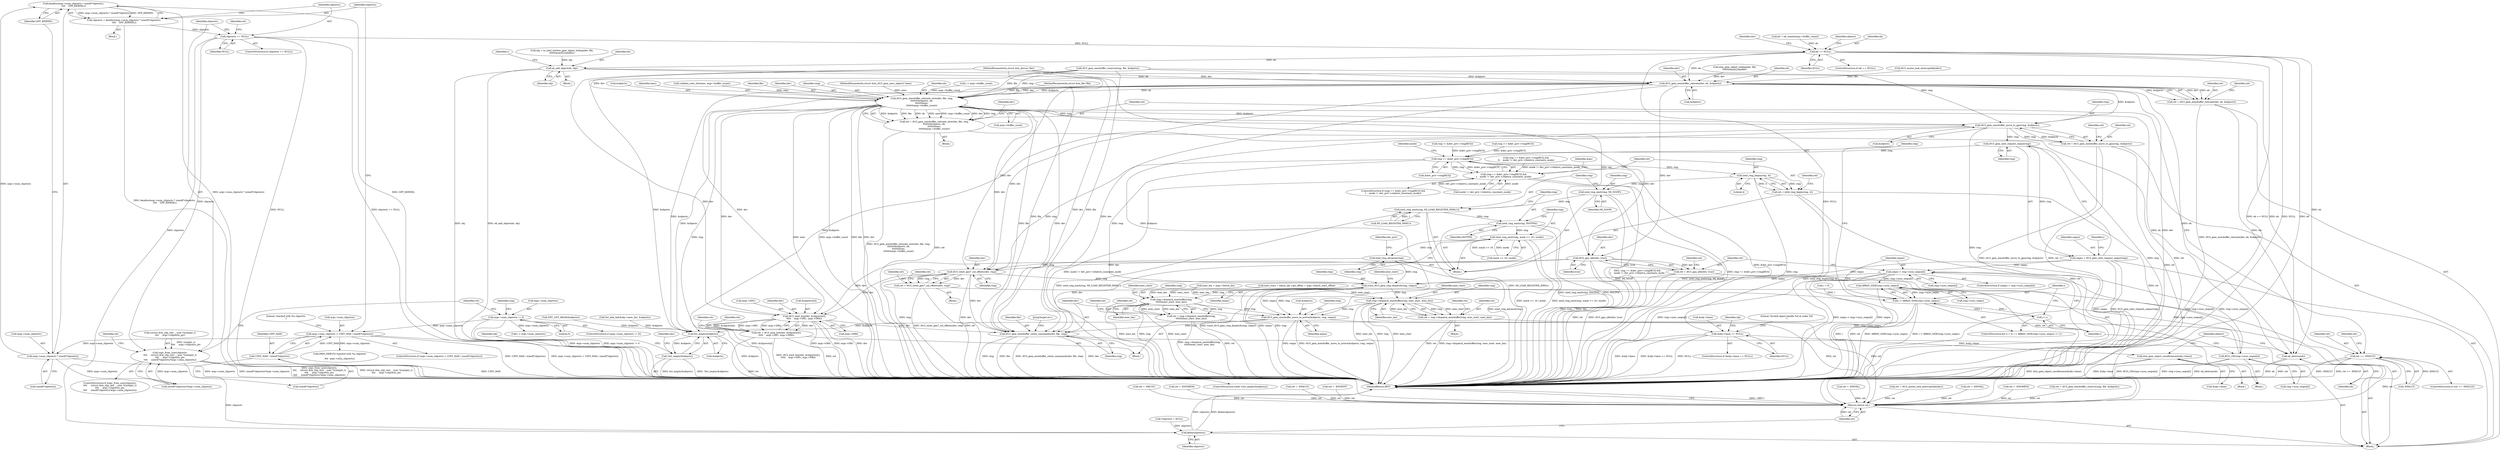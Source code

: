 digraph "0_linux_44afb3a04391a74309d16180d1e4f8386fdfa745@API" {
"1000360" [label="(Call,kmalloc(args->num_cliprects * sizeof(*cliprects),\n \t\t\t\t    GFP_KERNEL))"];
"1000361" [label="(Call,args->num_cliprects * sizeof(*cliprects))"];
"1000340" [label="(Call,args->num_cliprects > UINT_MAX / sizeof(*cliprects))"];
"1000318" [label="(Call,args->num_cliprects != 0)"];
"1000344" [label="(Call,UINT_MAX / sizeof(*cliprects))"];
"1000358" [label="(Call,cliprects = kmalloc(args->num_cliprects * sizeof(*cliprects),\n \t\t\t\t    GFP_KERNEL))"];
"1000370" [label="(Call,cliprects == NULL)"];
"1000380" [label="(Call,copy_from_user(cliprects,\n\t\t\t\t     (struct drm_clip_rect __user *)(uintptr_t)\n\t\t\t\t     args->cliprects_ptr,\n\t\t\t\t     sizeof(*cliprects)*args->num_cliprects))"];
"1000830" [label="(Call,kfree(cliprects))"];
"1000433" [label="(Call,eb == NULL)"];
"1000475" [label="(Call,&obj->base == NULL)"];
"1000819" [label="(Call,drm_gem_object_unreference(&obj->base))"];
"1000541" [label="(Call,eb_add_object(eb, obj))"];
"1000556" [label="(Call,i915_gem_execbuffer_relocate(dev, eb, &objects))"];
"1000554" [label="(Call,ret = i915_gem_execbuffer_relocate(dev, eb, &objects))"];
"1000565" [label="(Call,ret == -EFAULT)"];
"1000832" [label="(Return,return ret;)"];
"1000572" [label="(Call,i915_gem_execbuffer_relocate_slow(dev, file, ring,\n\t\t\t\t\t\t\t\t&objects, eb,\n\t\t\t\t\t\t\t\texec,\n\t\t\t\t\t\t\t\targs->buffer_count))"];
"1000570" [label="(Call,ret = i915_gem_execbuffer_relocate_slow(dev, file, ring,\n\t\t\t\t\t\t\t\t&objects, eb,\n\t\t\t\t\t\t\t\texec,\n\t\t\t\t\t\t\t\targs->buffer_count))"];
"1000616" [label="(Call,i915_gem_execbuffer_move_to_gpu(ring, &objects))"];
"1000614" [label="(Call,ret = i915_gem_execbuffer_move_to_gpu(ring, &objects))"];
"1000625" [label="(Call,i915_gem_next_request_seqno(ring))"];
"1000623" [label="(Call,seqno = i915_gem_next_request_seqno(ring))"];
"1000641" [label="(Call,seqno < ring->sync_seqno[i])"];
"1000633" [label="(Call,ARRAY_SIZE(ring->sync_seqno))"];
"1000631" [label="(Call,i < ARRAY_SIZE(ring->sync_seqno))"];
"1000637" [label="(Call,i++)"];
"1000657" [label="(Call,BUG_ON(ring->sync_seqno[i]))"];
"1000726" [label="(Call,trace_i915_gem_ring_dispatch(ring, seqno))"];
"1000777" [label="(Call,ring->dispatch_execbuffer(ring,\n\t\t\t\t\t\t\texec_start, exec_len))"];
"1000775" [label="(Call,ret = ring->dispatch_execbuffer(ring,\n\t\t\t\t\t\t\texec_start, exec_len))"];
"1000795" [label="(Call,i915_gem_execbuffer_move_to_active(&objects, ring, seqno))"];
"1000800" [label="(Call,i915_gem_execbuffer_retire_commands(dev, file, ring))"];
"1000809" [label="(Call,list_empty(&objects))"];
"1000808" [label="(Call,!list_empty(&objects))"];
"1000788" [label="(Call,ring->dispatch_execbuffer(ring, exec_start, exec_len))"];
"1000786" [label="(Call,ret = ring->dispatch_execbuffer(ring, exec_start, exec_len))"];
"1000665" [label="(Call,ring == &dev_priv->ring[RCS])"];
"1000664" [label="(Call,ring == &dev_priv->ring[RCS] &&\n\t    mode != dev_priv->relative_constants_mode)"];
"1000681" [label="(Call,intel_ring_begin(ring, 4))"];
"1000679" [label="(Call,ret = intel_ring_begin(ring, 4))"];
"1000687" [label="(Call,intel_ring_emit(ring, MI_NOOP))"];
"1000690" [label="(Call,intel_ring_emit(ring, MI_LOAD_REGISTER_IMM(1)))"];
"1000694" [label="(Call,intel_ring_emit(ring, INSTPM))"];
"1000697" [label="(Call,intel_ring_emit(ring, mask << 16 | mode))"];
"1000704" [label="(Call,intel_ring_advance(ring))"];
"1000720" [label="(Call,i915_reset_gen7_sol_offsets(dev, ring))"];
"1000718" [label="(Call,ret = i915_reset_gen7_sol_offsets(dev, ring))"];
"1000760" [label="(Call,i915_emit_box(dev, &cliprects[i],\n\t\t\t\t\t    args->DR1, args->DR4))"];
"1000758" [label="(Call,ret = i915_emit_box(dev, &cliprects[i],\n\t\t\t\t\t    args->DR1, args->DR4))"];
"1000651" [label="(Call,i915_gpu_idle(dev, true))"];
"1000649" [label="(Call,ret = i915_gpu_idle(dev, true))"];
"1000805" [label="(Call,eb_destroy(eb))"];
"1000440" [label="(Identifier,dev)"];
"1000680" [label="(Identifier,ret)"];
"1000573" [label="(Identifier,dev)"];
"1000776" [label="(Identifier,ret)"];
"1000796" [label="(Call,&objects)"];
"1000708" [label="(Identifier,dev_priv)"];
"1000798" [label="(Identifier,ring)"];
"1000806" [label="(Identifier,eb)"];
"1000326" [label="(Identifier,ring)"];
"1000447" [label="(Call,INIT_LIST_HEAD(&objects))"];
"1000323" [label="(Block,)"];
"1000558" [label="(Identifier,eb)"];
"1000811" [label="(Identifier,objects)"];
"1000564" [label="(ControlStructure,if (ret == -EFAULT))"];
"1000435" [label="(Identifier,NULL)"];
"1000602" [label="(Call,ret = -EINVAL)"];
"1000617" [label="(Identifier,ring)"];
"1000626" [label="(Identifier,ring)"];
"1000809" [label="(Call,list_empty(&objects))"];
"1000404" [label="(Call,i915_mutex_lock_interruptible(dev))"];
"1000705" [label="(Identifier,ring)"];
"1000699" [label="(Call,mask << 16 | mode)"];
"1000831" [label="(Identifier,cliprects)"];
"1000689" [label="(Identifier,MI_NOOP)"];
"1000442" [label="(Call,ret = -ENOMEM)"];
"1000634" [label="(Call,ring->sync_seqno)"];
"1000718" [label="(Call,ret = i915_reset_gen7_sol_offsets(dev, ring))"];
"1000433" [label="(Call,eb == NULL)"];
"1000780" [label="(Identifier,exec_len)"];
"1000500" [label="(Identifier,obj)"];
"1000351" [label="(Literal,\"execbuf with %u cliprects\n\")"];
"1000830" [label="(Call,kfree(cliprects))"];
"1000812" [label="(Block,)"];
"1000588" [label="(Identifier,dev)"];
"1000726" [label="(Call,trace_i915_gem_ring_dispatch(ring, seqno))"];
"1000789" [label="(Identifier,ring)"];
"1000810" [label="(Call,&objects)"];
"1000345" [label="(Identifier,UINT_MAX)"];
"1000805" [label="(Call,eb_destroy(eb))"];
"1000565" [label="(Call,ret == -EFAULT)"];
"1000690" [label="(Call,intel_ring_emit(ring, MI_LOAD_REGISTER_IMM(1)))"];
"1000681" [label="(Call,intel_ring_begin(ring, 4))"];
"1000730" [label="(Identifier,exec_start)"];
"1000574" [label="(Identifier,file)"];
"1000475" [label="(Call,&obj->base == NULL)"];
"1000339" [label="(ControlStructure,if (args->num_cliprects > UINT_MAX / sizeof(*cliprects)))"];
"1000109" [label="(MethodParameterIn,struct drm_device *dev)"];
"1000543" [label="(Identifier,obj)"];
"1000111" [label="(MethodParameterIn,struct drm_file *file)"];
"1000546" [label="(Call,i915_gem_execbuffer_reserve(ring, file, &objects))"];
"1000641" [label="(Call,seqno < ring->sync_seqno[i])"];
"1000370" [label="(Call,cliprects == NULL)"];
"1000575" [label="(Identifier,ring)"];
"1000559" [label="(Call,&objects)"];
"1000113" [label="(MethodParameterIn,struct drm_i915_gem_exec_object2 *exec)"];
"1000695" [label="(Identifier,ring)"];
"1000460" [label="(Identifier,i)"];
"1000692" [label="(Call,MI_LOAD_REGISTER_IMM(1))"];
"1000397" [label="(Call,ret = -EFAULT)"];
"1000793" [label="(Identifier,ret)"];
"1000762" [label="(Call,&cliprects[i])"];
"1000817" [label="(Identifier,obj)"];
"1000717" [label="(Block,)"];
"1000785" [label="(Block,)"];
"1000555" [label="(Identifier,ret)"];
"1000803" [label="(Identifier,ring)"];
"1000722" [label="(Identifier,ring)"];
"1000556" [label="(Call,i915_gem_execbuffer_relocate(dev, eb, &objects))"];
"1000769" [label="(Call,args->DR4)"];
"1000382" [label="(Call,(struct drm_clip_rect __user *)(uintptr_t)\n\t\t\t\t     args->cliprects_ptr)"];
"1000799" [label="(Identifier,seqno)"];
"1000766" [label="(Call,args->DR1)"];
"1000679" [label="(Call,ret = intel_ring_begin(ring, 4))"];
"1000389" [label="(Call,sizeof(*cliprects)*args->num_cliprects)"];
"1000650" [label="(Identifier,ret)"];
"1000827" [label="(Identifier,dev)"];
"1000788" [label="(Call,ring->dispatch_execbuffer(ring, exec_start, exec_len))"];
"1000643" [label="(Call,ring->sync_seqno[i])"];
"1000834" [label="(MethodReturn,RET)"];
"1000791" [label="(Identifier,exec_len)"];
"1000698" [label="(Identifier,ring)"];
"1000616" [label="(Call,i915_gem_execbuffer_move_to_gpu(ring, &objects))"];
"1000567" [label="(Call,-EFAULT)"];
"1000571" [label="(Identifier,ret)"];
"1000317" [label="(ControlStructure,if (args->num_cliprects != 0))"];
"1000490" [label="(Call,ret = -ENOENT)"];
"1000633" [label="(Call,ARRAY_SIZE(ring->sync_seqno))"];
"1000714" [label="(Identifier,args)"];
"1000628" [label="(Call,i = 0)"];
"1000557" [label="(Identifier,dev)"];
"1000779" [label="(Identifier,exec_start)"];
"1000697" [label="(Call,intel_ring_emit(ring, mask << 16 | mode))"];
"1000631" [label="(Call,i < ARRAY_SIZE(ring->sync_seqno))"];
"1000578" [label="(Identifier,eb)"];
"1000640" [label="(ControlStructure,if (seqno < ring->sync_seqno[i]))"];
"1000720" [label="(Call,i915_reset_gen7_sol_offsets(dev, ring))"];
"1000368" [label="(Identifier,GFP_KERNEL)"];
"1000360" [label="(Call,kmalloc(args->num_cliprects * sizeof(*cliprects),\n \t\t\t\t    GFP_KERNEL))"];
"1000362" [label="(Call,args->num_cliprects)"];
"1000666" [label="(Identifier,ring)"];
"1000483" [label="(Literal,\"Invalid object handle %d at index %d\n\")"];
"1000651" [label="(Call,i915_gpu_idle(dev, true))"];
"1000773" [label="(Identifier,ret)"];
"1000775" [label="(Call,ret = ring->dispatch_execbuffer(ring,\n\t\t\t\t\t\t\texec_start, exec_len))"];
"1000398" [label="(Identifier,ret)"];
"1000632" [label="(Identifier,i)"];
"1000800" [label="(Call,i915_gem_execbuffer_retire_commands(dev, file, ring))"];
"1000685" [label="(Identifier,ret)"];
"1000570" [label="(Call,ret = i915_gem_execbuffer_relocate_slow(dev, file, ring,\n\t\t\t\t\t\t\t\t&objects, eb,\n\t\t\t\t\t\t\t\texec,\n\t\t\t\t\t\t\t\targs->buffer_count))"];
"1000476" [label="(Call,&obj->base)"];
"1000512" [label="(Call,ret = -EINVAL)"];
"1000808" [label="(Call,!list_empty(&objects))"];
"1000757" [label="(Block,)"];
"1000802" [label="(Identifier,file)"];
"1000375" [label="(Identifier,ret)"];
"1000474" [label="(ControlStructure,if (&obj->base == NULL))"];
"1000629" [label="(Identifier,i)"];
"1000674" [label="(Identifier,mode)"];
"1000369" [label="(ControlStructure,if (cliprects == NULL))"];
"1000614" [label="(Call,ret = i915_gem_execbuffer_move_to_gpu(ring, &objects))"];
"1000667" [label="(Call,&dev_priv->ring[RCS])"];
"1000758" [label="(Call,ret = i915_emit_box(dev, &cliprects[i],\n\t\t\t\t\t    args->DR1, args->DR4))"];
"1000114" [label="(Block,)"];
"1000454" [label="(Call,i < args->buffer_count)"];
"1000318" [label="(Call,args->num_cliprects != 0)"];
"1000673" [label="(Call,mode != dev_priv->relative_constants_mode)"];
"1000696" [label="(Identifier,INSTPM)"];
"1000657" [label="(Call,BUG_ON(ring->sync_seqno[i]))"];
"1000461" [label="(Block,)"];
"1000787" [label="(Identifier,ret)"];
"1000648" [label="(Block,)"];
"1000761" [label="(Identifier,dev)"];
"1000804" [label="(JumpTarget,err:)"];
"1000322" [label="(Literal,0)"];
"1000786" [label="(Call,ret = ring->dispatch_execbuffer(ring, exec_start, exec_len))"];
"1000403" [label="(Identifier,ret)"];
"1000463" [label="(Call,obj = to_intel_bo(drm_gem_object_lookup(dev, file,\n\t\t\t\t\t\t\texec[i].handle)))"];
"1000148" [label="(Call,validate_exec_list(exec, args->buffer_count))"];
"1000704" [label="(Call,intel_ring_advance(ring))"];
"1000820" [label="(Call,&obj->base)"];
"1000325" [label="(Call,ring != &dev_priv->ring[RCS])"];
"1000580" [label="(Call,args->buffer_count)"];
"1000795" [label="(Call,i915_gem_execbuffer_move_to_active(&objects, ring, seqno))"];
"1000790" [label="(Identifier,exec_start)"];
"1000687" [label="(Call,intel_ring_emit(ring, MI_NOOP))"];
"1000426" [label="(Call,eb = eb_create(args->buffer_count))"];
"1000372" [label="(Identifier,NULL)"];
"1000663" [label="(ControlStructure,if (ring == &dev_priv->ring[RCS] &&\n\t    mode != dev_priv->relative_constants_mode))"];
"1000759" [label="(Identifier,ret)"];
"1000832" [label="(Return,return ret;)"];
"1000466" [label="(Call,drm_gem_object_lookup(dev, file,\n\t\t\t\t\t\t\texec[i].handle))"];
"1000380" [label="(Call,copy_from_user(cliprects,\n\t\t\t\t     (struct drm_clip_rect __user *)(uintptr_t)\n\t\t\t\t     args->cliprects_ptr,\n\t\t\t\t     sizeof(*cliprects)*args->num_cliprects))"];
"1000449" [label="(Identifier,objects)"];
"1000719" [label="(Identifier,ret)"];
"1000381" [label="(Identifier,cliprects)"];
"1000358" [label="(Call,cliprects = kmalloc(args->num_cliprects * sizeof(*cliprects),\n \t\t\t\t    GFP_KERNEL))"];
"1000738" [label="(Call,exec_len = args->batch_len)"];
"1000664" [label="(Call,ring == &dev_priv->ring[RCS] &&\n\t    mode != dev_priv->relative_constants_mode)"];
"1000245" [label="(Call,ring == &dev_priv->ring[RCS] &&\n\t\t    mode != dev_priv->relative_constants_mode)"];
"1000833" [label="(Identifier,ret)"];
"1000374" [label="(Call,ret = -ENOMEM)"];
"1000432" [label="(ControlStructure,if (eb == NULL))"];
"1000678" [label="(Block,)"];
"1000638" [label="(Identifier,i)"];
"1000655" [label="(Identifier,ret)"];
"1000625" [label="(Call,i915_gem_next_request_seqno(ring))"];
"1000554" [label="(Call,ret = i915_gem_execbuffer_relocate(dev, eb, &objects))"];
"1000642" [label="(Identifier,seqno)"];
"1000658" [label="(Call,ring->sync_seqno[i])"];
"1000517" [label="(Call,list_add_tail(&obj->exec_list, &objects))"];
"1000541" [label="(Call,eb_add_object(eb, obj))"];
"1000801" [label="(Identifier,dev)"];
"1000618" [label="(Call,&objects)"];
"1000365" [label="(Call,sizeof(*cliprects))"];
"1000627" [label="(ControlStructure,for (i = 0; i < ARRAY_SIZE(ring->sync_seqno); i++))"];
"1000572" [label="(Call,i915_gem_execbuffer_relocate_slow(dev, file, ring,\n\t\t\t\t\t\t\t\t&objects, eb,\n\t\t\t\t\t\t\t\texec,\n\t\t\t\t\t\t\t\targs->buffer_count))"];
"1000480" [label="(Identifier,NULL)"];
"1000615" [label="(Identifier,ret)"];
"1000542" [label="(Identifier,eb)"];
"1000682" [label="(Identifier,ring)"];
"1000694" [label="(Call,intel_ring_emit(ring, INSTPM))"];
"1000591" [label="(Identifier,ret)"];
"1000649" [label="(Call,ret = i915_gpu_idle(dev, true))"];
"1000652" [label="(Identifier,dev)"];
"1000125" [label="(Call,*cliprects = NULL)"];
"1000782" [label="(Identifier,ret)"];
"1000421" [label="(Call,ret = -EBUSY)"];
"1000341" [label="(Call,args->num_cliprects)"];
"1000340" [label="(Call,args->num_cliprects > UINT_MAX / sizeof(*cliprects))"];
"1000371" [label="(Identifier,cliprects)"];
"1000402" [label="(Call,ret = i915_mutex_lock_interruptible(dev))"];
"1000569" [label="(Block,)"];
"1000724" [label="(Identifier,ret)"];
"1000350" [label="(Call,DRM_DEBUG(\"execbuf with %u cliprects\n\",\n\t\t\t\t  args->num_cliprects))"];
"1000807" [label="(ControlStructure,while (!list_empty(&objects)))"];
"1000623" [label="(Call,seqno = i915_gem_next_request_seqno(ring))"];
"1000691" [label="(Identifier,ring)"];
"1000729" [label="(Call,exec_start = batch_obj->gtt_offset + args->batch_start_offset)"];
"1000665" [label="(Call,ring == &dev_priv->ring[RCS])"];
"1000777" [label="(Call,ring->dispatch_execbuffer(ring,\n\t\t\t\t\t\t\texec_start, exec_len))"];
"1000359" [label="(Identifier,cliprects)"];
"1000637" [label="(Call,i++)"];
"1000576" [label="(Call,&objects)"];
"1000379" [label="(ControlStructure,if (copy_from_user(cliprects,\n\t\t\t\t     (struct drm_clip_rect __user *)(uintptr_t)\n\t\t\t\t     args->cliprects_ptr,\n\t\t\t\t     sizeof(*cliprects)*args->num_cliprects)))"];
"1000319" [label="(Call,args->num_cliprects)"];
"1000760" [label="(Call,i915_emit_box(dev, &cliprects[i],\n\t\t\t\t\t    args->DR1, args->DR4))"];
"1000624" [label="(Identifier,seqno)"];
"1000728" [label="(Identifier,seqno)"];
"1000562" [label="(Identifier,ret)"];
"1000361" [label="(Call,args->num_cliprects * sizeof(*cliprects))"];
"1000750" [label="(Call,i < args->num_cliprects)"];
"1000346" [label="(Call,sizeof(*cliprects))"];
"1000727" [label="(Identifier,ring)"];
"1000566" [label="(Identifier,ret)"];
"1000688" [label="(Identifier,ring)"];
"1000434" [label="(Identifier,eb)"];
"1000653" [label="(Identifier,true)"];
"1000344" [label="(Call,UINT_MAX / sizeof(*cliprects))"];
"1000819" [label="(Call,drm_gem_object_unreference(&obj->base))"];
"1000721" [label="(Identifier,dev)"];
"1000621" [label="(Identifier,ret)"];
"1000778" [label="(Identifier,ring)"];
"1000246" [label="(Call,ring == &dev_priv->ring[RCS])"];
"1000544" [label="(Call,ret = i915_gem_execbuffer_reserve(ring, file, &objects))"];
"1000579" [label="(Identifier,exec)"];
"1000683" [label="(Literal,4)"];
"1000360" -> "1000358"  [label="AST: "];
"1000360" -> "1000368"  [label="CFG: "];
"1000361" -> "1000360"  [label="AST: "];
"1000368" -> "1000360"  [label="AST: "];
"1000358" -> "1000360"  [label="CFG: "];
"1000360" -> "1000834"  [label="DDG: args->num_cliprects * sizeof(*cliprects)"];
"1000360" -> "1000834"  [label="DDG: GFP_KERNEL"];
"1000360" -> "1000358"  [label="DDG: args->num_cliprects * sizeof(*cliprects)"];
"1000360" -> "1000358"  [label="DDG: GFP_KERNEL"];
"1000361" -> "1000360"  [label="DDG: args->num_cliprects"];
"1000361" -> "1000365"  [label="CFG: "];
"1000362" -> "1000361"  [label="AST: "];
"1000365" -> "1000361"  [label="AST: "];
"1000368" -> "1000361"  [label="CFG: "];
"1000361" -> "1000834"  [label="DDG: args->num_cliprects"];
"1000340" -> "1000361"  [label="DDG: args->num_cliprects"];
"1000361" -> "1000389"  [label="DDG: args->num_cliprects"];
"1000340" -> "1000339"  [label="AST: "];
"1000340" -> "1000344"  [label="CFG: "];
"1000341" -> "1000340"  [label="AST: "];
"1000344" -> "1000340"  [label="AST: "];
"1000351" -> "1000340"  [label="CFG: "];
"1000359" -> "1000340"  [label="CFG: "];
"1000340" -> "1000834"  [label="DDG: UINT_MAX / sizeof(*cliprects)"];
"1000340" -> "1000834"  [label="DDG: args->num_cliprects > UINT_MAX / sizeof(*cliprects)"];
"1000318" -> "1000340"  [label="DDG: args->num_cliprects"];
"1000344" -> "1000340"  [label="DDG: UINT_MAX"];
"1000340" -> "1000350"  [label="DDG: args->num_cliprects"];
"1000318" -> "1000317"  [label="AST: "];
"1000318" -> "1000322"  [label="CFG: "];
"1000319" -> "1000318"  [label="AST: "];
"1000322" -> "1000318"  [label="AST: "];
"1000326" -> "1000318"  [label="CFG: "];
"1000403" -> "1000318"  [label="CFG: "];
"1000318" -> "1000834"  [label="DDG: args->num_cliprects != 0"];
"1000318" -> "1000834"  [label="DDG: args->num_cliprects"];
"1000318" -> "1000750"  [label="DDG: args->num_cliprects"];
"1000344" -> "1000346"  [label="CFG: "];
"1000345" -> "1000344"  [label="AST: "];
"1000346" -> "1000344"  [label="AST: "];
"1000344" -> "1000834"  [label="DDG: UINT_MAX"];
"1000358" -> "1000323"  [label="AST: "];
"1000359" -> "1000358"  [label="AST: "];
"1000371" -> "1000358"  [label="CFG: "];
"1000358" -> "1000834"  [label="DDG: kmalloc(args->num_cliprects * sizeof(*cliprects),\n \t\t\t\t    GFP_KERNEL)"];
"1000358" -> "1000370"  [label="DDG: cliprects"];
"1000370" -> "1000369"  [label="AST: "];
"1000370" -> "1000372"  [label="CFG: "];
"1000371" -> "1000370"  [label="AST: "];
"1000372" -> "1000370"  [label="AST: "];
"1000375" -> "1000370"  [label="CFG: "];
"1000381" -> "1000370"  [label="CFG: "];
"1000370" -> "1000834"  [label="DDG: cliprects == NULL"];
"1000370" -> "1000834"  [label="DDG: NULL"];
"1000370" -> "1000380"  [label="DDG: cliprects"];
"1000370" -> "1000433"  [label="DDG: NULL"];
"1000370" -> "1000830"  [label="DDG: cliprects"];
"1000380" -> "1000379"  [label="AST: "];
"1000380" -> "1000389"  [label="CFG: "];
"1000381" -> "1000380"  [label="AST: "];
"1000382" -> "1000380"  [label="AST: "];
"1000389" -> "1000380"  [label="AST: "];
"1000398" -> "1000380"  [label="CFG: "];
"1000403" -> "1000380"  [label="CFG: "];
"1000380" -> "1000834"  [label="DDG: sizeof(*cliprects)*args->num_cliprects"];
"1000380" -> "1000834"  [label="DDG: copy_from_user(cliprects,\n\t\t\t\t     (struct drm_clip_rect __user *)(uintptr_t)\n\t\t\t\t     args->cliprects_ptr,\n\t\t\t\t     sizeof(*cliprects)*args->num_cliprects)"];
"1000380" -> "1000834"  [label="DDG: (struct drm_clip_rect __user *)(uintptr_t)\n\t\t\t\t     args->cliprects_ptr"];
"1000382" -> "1000380"  [label="DDG: (uintptr_t)\n\t\t\t\t     args->cliprects_ptr"];
"1000389" -> "1000380"  [label="DDG: args->num_cliprects"];
"1000380" -> "1000830"  [label="DDG: cliprects"];
"1000830" -> "1000114"  [label="AST: "];
"1000830" -> "1000831"  [label="CFG: "];
"1000831" -> "1000830"  [label="AST: "];
"1000833" -> "1000830"  [label="CFG: "];
"1000830" -> "1000834"  [label="DDG: kfree(cliprects)"];
"1000830" -> "1000834"  [label="DDG: cliprects"];
"1000125" -> "1000830"  [label="DDG: cliprects"];
"1000433" -> "1000432"  [label="AST: "];
"1000433" -> "1000435"  [label="CFG: "];
"1000434" -> "1000433"  [label="AST: "];
"1000435" -> "1000433"  [label="AST: "];
"1000440" -> "1000433"  [label="CFG: "];
"1000449" -> "1000433"  [label="CFG: "];
"1000433" -> "1000834"  [label="DDG: eb"];
"1000433" -> "1000834"  [label="DDG: eb == NULL"];
"1000433" -> "1000834"  [label="DDG: NULL"];
"1000426" -> "1000433"  [label="DDG: eb"];
"1000433" -> "1000475"  [label="DDG: NULL"];
"1000433" -> "1000541"  [label="DDG: eb"];
"1000433" -> "1000556"  [label="DDG: eb"];
"1000433" -> "1000805"  [label="DDG: eb"];
"1000475" -> "1000474"  [label="AST: "];
"1000475" -> "1000480"  [label="CFG: "];
"1000476" -> "1000475"  [label="AST: "];
"1000480" -> "1000475"  [label="AST: "];
"1000483" -> "1000475"  [label="CFG: "];
"1000500" -> "1000475"  [label="CFG: "];
"1000475" -> "1000834"  [label="DDG: &obj->base"];
"1000475" -> "1000834"  [label="DDG: &obj->base == NULL"];
"1000475" -> "1000834"  [label="DDG: NULL"];
"1000475" -> "1000819"  [label="DDG: &obj->base"];
"1000819" -> "1000812"  [label="AST: "];
"1000819" -> "1000820"  [label="CFG: "];
"1000820" -> "1000819"  [label="AST: "];
"1000811" -> "1000819"  [label="CFG: "];
"1000819" -> "1000834"  [label="DDG: &obj->base"];
"1000819" -> "1000834"  [label="DDG: drm_gem_object_unreference(&obj->base)"];
"1000541" -> "1000461"  [label="AST: "];
"1000541" -> "1000543"  [label="CFG: "];
"1000542" -> "1000541"  [label="AST: "];
"1000543" -> "1000541"  [label="AST: "];
"1000460" -> "1000541"  [label="CFG: "];
"1000541" -> "1000834"  [label="DDG: obj"];
"1000541" -> "1000834"  [label="DDG: eb_add_object(eb, obj)"];
"1000463" -> "1000541"  [label="DDG: obj"];
"1000541" -> "1000556"  [label="DDG: eb"];
"1000541" -> "1000805"  [label="DDG: eb"];
"1000556" -> "1000554"  [label="AST: "];
"1000556" -> "1000559"  [label="CFG: "];
"1000557" -> "1000556"  [label="AST: "];
"1000558" -> "1000556"  [label="AST: "];
"1000559" -> "1000556"  [label="AST: "];
"1000554" -> "1000556"  [label="CFG: "];
"1000556" -> "1000834"  [label="DDG: dev"];
"1000556" -> "1000554"  [label="DDG: dev"];
"1000556" -> "1000554"  [label="DDG: eb"];
"1000556" -> "1000554"  [label="DDG: &objects"];
"1000404" -> "1000556"  [label="DDG: dev"];
"1000466" -> "1000556"  [label="DDG: dev"];
"1000109" -> "1000556"  [label="DDG: dev"];
"1000546" -> "1000556"  [label="DDG: &objects"];
"1000556" -> "1000572"  [label="DDG: dev"];
"1000556" -> "1000572"  [label="DDG: &objects"];
"1000556" -> "1000572"  [label="DDG: eb"];
"1000556" -> "1000616"  [label="DDG: &objects"];
"1000556" -> "1000651"  [label="DDG: dev"];
"1000556" -> "1000720"  [label="DDG: dev"];
"1000556" -> "1000760"  [label="DDG: dev"];
"1000556" -> "1000800"  [label="DDG: dev"];
"1000556" -> "1000805"  [label="DDG: eb"];
"1000556" -> "1000809"  [label="DDG: &objects"];
"1000554" -> "1000114"  [label="AST: "];
"1000555" -> "1000554"  [label="AST: "];
"1000562" -> "1000554"  [label="CFG: "];
"1000554" -> "1000834"  [label="DDG: i915_gem_execbuffer_relocate(dev, eb, &objects)"];
"1000554" -> "1000565"  [label="DDG: ret"];
"1000565" -> "1000564"  [label="AST: "];
"1000565" -> "1000567"  [label="CFG: "];
"1000566" -> "1000565"  [label="AST: "];
"1000567" -> "1000565"  [label="AST: "];
"1000571" -> "1000565"  [label="CFG: "];
"1000591" -> "1000565"  [label="CFG: "];
"1000565" -> "1000834"  [label="DDG: ret"];
"1000565" -> "1000834"  [label="DDG: -EFAULT"];
"1000565" -> "1000834"  [label="DDG: ret == -EFAULT"];
"1000567" -> "1000565"  [label="DDG: EFAULT"];
"1000565" -> "1000832"  [label="DDG: ret"];
"1000832" -> "1000114"  [label="AST: "];
"1000832" -> "1000833"  [label="CFG: "];
"1000833" -> "1000832"  [label="AST: "];
"1000834" -> "1000832"  [label="CFG: "];
"1000832" -> "1000834"  [label="DDG: <RET>"];
"1000833" -> "1000832"  [label="DDG: ret"];
"1000649" -> "1000832"  [label="DDG: ret"];
"1000374" -> "1000832"  [label="DDG: ret"];
"1000570" -> "1000832"  [label="DDG: ret"];
"1000512" -> "1000832"  [label="DDG: ret"];
"1000402" -> "1000832"  [label="DDG: ret"];
"1000421" -> "1000832"  [label="DDG: ret"];
"1000786" -> "1000832"  [label="DDG: ret"];
"1000758" -> "1000832"  [label="DDG: ret"];
"1000718" -> "1000832"  [label="DDG: ret"];
"1000544" -> "1000832"  [label="DDG: ret"];
"1000602" -> "1000832"  [label="DDG: ret"];
"1000442" -> "1000832"  [label="DDG: ret"];
"1000397" -> "1000832"  [label="DDG: ret"];
"1000775" -> "1000832"  [label="DDG: ret"];
"1000679" -> "1000832"  [label="DDG: ret"];
"1000614" -> "1000832"  [label="DDG: ret"];
"1000490" -> "1000832"  [label="DDG: ret"];
"1000572" -> "1000570"  [label="AST: "];
"1000572" -> "1000580"  [label="CFG: "];
"1000573" -> "1000572"  [label="AST: "];
"1000574" -> "1000572"  [label="AST: "];
"1000575" -> "1000572"  [label="AST: "];
"1000576" -> "1000572"  [label="AST: "];
"1000578" -> "1000572"  [label="AST: "];
"1000579" -> "1000572"  [label="AST: "];
"1000580" -> "1000572"  [label="AST: "];
"1000570" -> "1000572"  [label="CFG: "];
"1000572" -> "1000834"  [label="DDG: ring"];
"1000572" -> "1000834"  [label="DDG: exec"];
"1000572" -> "1000834"  [label="DDG: args->buffer_count"];
"1000572" -> "1000834"  [label="DDG: file"];
"1000572" -> "1000834"  [label="DDG: dev"];
"1000572" -> "1000570"  [label="DDG: &objects"];
"1000572" -> "1000570"  [label="DDG: file"];
"1000572" -> "1000570"  [label="DDG: eb"];
"1000572" -> "1000570"  [label="DDG: exec"];
"1000572" -> "1000570"  [label="DDG: args->buffer_count"];
"1000572" -> "1000570"  [label="DDG: dev"];
"1000572" -> "1000570"  [label="DDG: ring"];
"1000109" -> "1000572"  [label="DDG: dev"];
"1000546" -> "1000572"  [label="DDG: file"];
"1000546" -> "1000572"  [label="DDG: ring"];
"1000111" -> "1000572"  [label="DDG: file"];
"1000148" -> "1000572"  [label="DDG: exec"];
"1000113" -> "1000572"  [label="DDG: exec"];
"1000454" -> "1000572"  [label="DDG: args->buffer_count"];
"1000572" -> "1000616"  [label="DDG: ring"];
"1000572" -> "1000616"  [label="DDG: &objects"];
"1000572" -> "1000651"  [label="DDG: dev"];
"1000572" -> "1000720"  [label="DDG: dev"];
"1000572" -> "1000760"  [label="DDG: dev"];
"1000572" -> "1000800"  [label="DDG: dev"];
"1000572" -> "1000800"  [label="DDG: file"];
"1000572" -> "1000805"  [label="DDG: eb"];
"1000572" -> "1000809"  [label="DDG: &objects"];
"1000570" -> "1000569"  [label="AST: "];
"1000571" -> "1000570"  [label="AST: "];
"1000588" -> "1000570"  [label="CFG: "];
"1000570" -> "1000834"  [label="DDG: ret"];
"1000570" -> "1000834"  [label="DDG: i915_gem_execbuffer_relocate_slow(dev, file, ring,\n\t\t\t\t\t\t\t\t&objects, eb,\n\t\t\t\t\t\t\t\texec,\n\t\t\t\t\t\t\t\targs->buffer_count)"];
"1000616" -> "1000614"  [label="AST: "];
"1000616" -> "1000618"  [label="CFG: "];
"1000617" -> "1000616"  [label="AST: "];
"1000618" -> "1000616"  [label="AST: "];
"1000614" -> "1000616"  [label="CFG: "];
"1000616" -> "1000834"  [label="DDG: ring"];
"1000616" -> "1000614"  [label="DDG: ring"];
"1000616" -> "1000614"  [label="DDG: &objects"];
"1000546" -> "1000616"  [label="DDG: ring"];
"1000616" -> "1000625"  [label="DDG: ring"];
"1000616" -> "1000795"  [label="DDG: &objects"];
"1000616" -> "1000809"  [label="DDG: &objects"];
"1000614" -> "1000114"  [label="AST: "];
"1000615" -> "1000614"  [label="AST: "];
"1000621" -> "1000614"  [label="CFG: "];
"1000614" -> "1000834"  [label="DDG: i915_gem_execbuffer_move_to_gpu(ring, &objects)"];
"1000614" -> "1000834"  [label="DDG: ret"];
"1000625" -> "1000623"  [label="AST: "];
"1000625" -> "1000626"  [label="CFG: "];
"1000626" -> "1000625"  [label="AST: "];
"1000623" -> "1000625"  [label="CFG: "];
"1000625" -> "1000834"  [label="DDG: ring"];
"1000625" -> "1000623"  [label="DDG: ring"];
"1000625" -> "1000665"  [label="DDG: ring"];
"1000623" -> "1000114"  [label="AST: "];
"1000624" -> "1000623"  [label="AST: "];
"1000629" -> "1000623"  [label="CFG: "];
"1000623" -> "1000834"  [label="DDG: seqno"];
"1000623" -> "1000834"  [label="DDG: i915_gem_next_request_seqno(ring)"];
"1000623" -> "1000641"  [label="DDG: seqno"];
"1000623" -> "1000726"  [label="DDG: seqno"];
"1000641" -> "1000640"  [label="AST: "];
"1000641" -> "1000643"  [label="CFG: "];
"1000642" -> "1000641"  [label="AST: "];
"1000643" -> "1000641"  [label="AST: "];
"1000650" -> "1000641"  [label="CFG: "];
"1000638" -> "1000641"  [label="CFG: "];
"1000641" -> "1000834"  [label="DDG: ring->sync_seqno[i]"];
"1000641" -> "1000834"  [label="DDG: seqno < ring->sync_seqno[i]"];
"1000641" -> "1000834"  [label="DDG: seqno"];
"1000641" -> "1000633"  [label="DDG: ring->sync_seqno[i]"];
"1000657" -> "1000641"  [label="DDG: ring->sync_seqno[i]"];
"1000641" -> "1000657"  [label="DDG: ring->sync_seqno[i]"];
"1000641" -> "1000726"  [label="DDG: seqno"];
"1000633" -> "1000631"  [label="AST: "];
"1000633" -> "1000634"  [label="CFG: "];
"1000634" -> "1000633"  [label="AST: "];
"1000631" -> "1000633"  [label="CFG: "];
"1000633" -> "1000834"  [label="DDG: ring->sync_seqno"];
"1000633" -> "1000631"  [label="DDG: ring->sync_seqno"];
"1000657" -> "1000633"  [label="DDG: ring->sync_seqno[i]"];
"1000631" -> "1000627"  [label="AST: "];
"1000632" -> "1000631"  [label="AST: "];
"1000642" -> "1000631"  [label="CFG: "];
"1000666" -> "1000631"  [label="CFG: "];
"1000631" -> "1000834"  [label="DDG: i"];
"1000631" -> "1000834"  [label="DDG: ARRAY_SIZE(ring->sync_seqno)"];
"1000631" -> "1000834"  [label="DDG: i < ARRAY_SIZE(ring->sync_seqno)"];
"1000637" -> "1000631"  [label="DDG: i"];
"1000628" -> "1000631"  [label="DDG: i"];
"1000631" -> "1000637"  [label="DDG: i"];
"1000637" -> "1000627"  [label="AST: "];
"1000637" -> "1000638"  [label="CFG: "];
"1000638" -> "1000637"  [label="AST: "];
"1000632" -> "1000637"  [label="CFG: "];
"1000657" -> "1000648"  [label="AST: "];
"1000657" -> "1000658"  [label="CFG: "];
"1000658" -> "1000657"  [label="AST: "];
"1000638" -> "1000657"  [label="CFG: "];
"1000657" -> "1000834"  [label="DDG: ring->sync_seqno[i]"];
"1000657" -> "1000834"  [label="DDG: BUG_ON(ring->sync_seqno[i])"];
"1000726" -> "1000114"  [label="AST: "];
"1000726" -> "1000728"  [label="CFG: "];
"1000727" -> "1000726"  [label="AST: "];
"1000728" -> "1000726"  [label="AST: "];
"1000730" -> "1000726"  [label="CFG: "];
"1000726" -> "1000834"  [label="DDG: ring"];
"1000726" -> "1000834"  [label="DDG: trace_i915_gem_ring_dispatch(ring, seqno)"];
"1000726" -> "1000834"  [label="DDG: seqno"];
"1000704" -> "1000726"  [label="DDG: ring"];
"1000665" -> "1000726"  [label="DDG: ring"];
"1000720" -> "1000726"  [label="DDG: ring"];
"1000726" -> "1000777"  [label="DDG: ring"];
"1000726" -> "1000788"  [label="DDG: ring"];
"1000726" -> "1000795"  [label="DDG: ring"];
"1000726" -> "1000795"  [label="DDG: seqno"];
"1000777" -> "1000775"  [label="AST: "];
"1000777" -> "1000780"  [label="CFG: "];
"1000778" -> "1000777"  [label="AST: "];
"1000779" -> "1000777"  [label="AST: "];
"1000780" -> "1000777"  [label="AST: "];
"1000775" -> "1000777"  [label="CFG: "];
"1000777" -> "1000834"  [label="DDG: exec_len"];
"1000777" -> "1000834"  [label="DDG: ring"];
"1000777" -> "1000834"  [label="DDG: exec_start"];
"1000777" -> "1000775"  [label="DDG: ring"];
"1000777" -> "1000775"  [label="DDG: exec_start"];
"1000777" -> "1000775"  [label="DDG: exec_len"];
"1000729" -> "1000777"  [label="DDG: exec_start"];
"1000738" -> "1000777"  [label="DDG: exec_len"];
"1000777" -> "1000795"  [label="DDG: ring"];
"1000775" -> "1000757"  [label="AST: "];
"1000776" -> "1000775"  [label="AST: "];
"1000782" -> "1000775"  [label="CFG: "];
"1000775" -> "1000834"  [label="DDG: ret"];
"1000775" -> "1000834"  [label="DDG: ring->dispatch_execbuffer(ring,\n\t\t\t\t\t\t\texec_start, exec_len)"];
"1000795" -> "1000114"  [label="AST: "];
"1000795" -> "1000799"  [label="CFG: "];
"1000796" -> "1000795"  [label="AST: "];
"1000798" -> "1000795"  [label="AST: "];
"1000799" -> "1000795"  [label="AST: "];
"1000801" -> "1000795"  [label="CFG: "];
"1000795" -> "1000834"  [label="DDG: i915_gem_execbuffer_move_to_active(&objects, ring, seqno)"];
"1000795" -> "1000834"  [label="DDG: seqno"];
"1000788" -> "1000795"  [label="DDG: ring"];
"1000795" -> "1000800"  [label="DDG: ring"];
"1000795" -> "1000809"  [label="DDG: &objects"];
"1000800" -> "1000114"  [label="AST: "];
"1000800" -> "1000803"  [label="CFG: "];
"1000801" -> "1000800"  [label="AST: "];
"1000802" -> "1000800"  [label="AST: "];
"1000803" -> "1000800"  [label="AST: "];
"1000804" -> "1000800"  [label="CFG: "];
"1000800" -> "1000834"  [label="DDG: ring"];
"1000800" -> "1000834"  [label="DDG: file"];
"1000800" -> "1000834"  [label="DDG: i915_gem_execbuffer_retire_commands(dev, file, ring)"];
"1000800" -> "1000834"  [label="DDG: dev"];
"1000651" -> "1000800"  [label="DDG: dev"];
"1000720" -> "1000800"  [label="DDG: dev"];
"1000760" -> "1000800"  [label="DDG: dev"];
"1000109" -> "1000800"  [label="DDG: dev"];
"1000546" -> "1000800"  [label="DDG: file"];
"1000111" -> "1000800"  [label="DDG: file"];
"1000809" -> "1000808"  [label="AST: "];
"1000809" -> "1000810"  [label="CFG: "];
"1000810" -> "1000809"  [label="AST: "];
"1000808" -> "1000809"  [label="CFG: "];
"1000809" -> "1000834"  [label="DDG: &objects"];
"1000809" -> "1000808"  [label="DDG: &objects"];
"1000517" -> "1000809"  [label="DDG: &objects"];
"1000447" -> "1000809"  [label="DDG: &objects"];
"1000546" -> "1000809"  [label="DDG: &objects"];
"1000808" -> "1000807"  [label="AST: "];
"1000817" -> "1000808"  [label="CFG: "];
"1000827" -> "1000808"  [label="CFG: "];
"1000808" -> "1000834"  [label="DDG: !list_empty(&objects)"];
"1000808" -> "1000834"  [label="DDG: list_empty(&objects)"];
"1000788" -> "1000786"  [label="AST: "];
"1000788" -> "1000791"  [label="CFG: "];
"1000789" -> "1000788"  [label="AST: "];
"1000790" -> "1000788"  [label="AST: "];
"1000791" -> "1000788"  [label="AST: "];
"1000786" -> "1000788"  [label="CFG: "];
"1000788" -> "1000834"  [label="DDG: exec_len"];
"1000788" -> "1000834"  [label="DDG: ring"];
"1000788" -> "1000834"  [label="DDG: exec_start"];
"1000788" -> "1000786"  [label="DDG: ring"];
"1000788" -> "1000786"  [label="DDG: exec_start"];
"1000788" -> "1000786"  [label="DDG: exec_len"];
"1000729" -> "1000788"  [label="DDG: exec_start"];
"1000738" -> "1000788"  [label="DDG: exec_len"];
"1000786" -> "1000785"  [label="AST: "];
"1000787" -> "1000786"  [label="AST: "];
"1000793" -> "1000786"  [label="CFG: "];
"1000786" -> "1000834"  [label="DDG: ring->dispatch_execbuffer(ring, exec_start, exec_len)"];
"1000786" -> "1000834"  [label="DDG: ret"];
"1000665" -> "1000664"  [label="AST: "];
"1000665" -> "1000667"  [label="CFG: "];
"1000666" -> "1000665"  [label="AST: "];
"1000667" -> "1000665"  [label="AST: "];
"1000674" -> "1000665"  [label="CFG: "];
"1000664" -> "1000665"  [label="CFG: "];
"1000665" -> "1000834"  [label="DDG: &dev_priv->ring[RCS]"];
"1000665" -> "1000664"  [label="DDG: ring"];
"1000665" -> "1000664"  [label="DDG: &dev_priv->ring[RCS]"];
"1000246" -> "1000665"  [label="DDG: &dev_priv->ring[RCS]"];
"1000325" -> "1000665"  [label="DDG: &dev_priv->ring[RCS]"];
"1000665" -> "1000681"  [label="DDG: ring"];
"1000665" -> "1000720"  [label="DDG: ring"];
"1000664" -> "1000663"  [label="AST: "];
"1000664" -> "1000673"  [label="CFG: "];
"1000673" -> "1000664"  [label="AST: "];
"1000680" -> "1000664"  [label="CFG: "];
"1000714" -> "1000664"  [label="CFG: "];
"1000664" -> "1000834"  [label="DDG: ring == &dev_priv->ring[RCS] &&\n\t    mode != dev_priv->relative_constants_mode"];
"1000664" -> "1000834"  [label="DDG: ring == &dev_priv->ring[RCS]"];
"1000664" -> "1000834"  [label="DDG: mode != dev_priv->relative_constants_mode"];
"1000245" -> "1000664"  [label="DDG: mode != dev_priv->relative_constants_mode"];
"1000673" -> "1000664"  [label="DDG: mode"];
"1000673" -> "1000664"  [label="DDG: dev_priv->relative_constants_mode"];
"1000681" -> "1000679"  [label="AST: "];
"1000681" -> "1000683"  [label="CFG: "];
"1000682" -> "1000681"  [label="AST: "];
"1000683" -> "1000681"  [label="AST: "];
"1000679" -> "1000681"  [label="CFG: "];
"1000681" -> "1000834"  [label="DDG: ring"];
"1000681" -> "1000679"  [label="DDG: ring"];
"1000681" -> "1000679"  [label="DDG: 4"];
"1000681" -> "1000687"  [label="DDG: ring"];
"1000679" -> "1000678"  [label="AST: "];
"1000680" -> "1000679"  [label="AST: "];
"1000685" -> "1000679"  [label="CFG: "];
"1000679" -> "1000834"  [label="DDG: intel_ring_begin(ring, 4)"];
"1000679" -> "1000834"  [label="DDG: ret"];
"1000687" -> "1000678"  [label="AST: "];
"1000687" -> "1000689"  [label="CFG: "];
"1000688" -> "1000687"  [label="AST: "];
"1000689" -> "1000687"  [label="AST: "];
"1000691" -> "1000687"  [label="CFG: "];
"1000687" -> "1000834"  [label="DDG: MI_NOOP"];
"1000687" -> "1000834"  [label="DDG: intel_ring_emit(ring, MI_NOOP)"];
"1000687" -> "1000690"  [label="DDG: ring"];
"1000690" -> "1000678"  [label="AST: "];
"1000690" -> "1000692"  [label="CFG: "];
"1000691" -> "1000690"  [label="AST: "];
"1000692" -> "1000690"  [label="AST: "];
"1000695" -> "1000690"  [label="CFG: "];
"1000690" -> "1000834"  [label="DDG: intel_ring_emit(ring, MI_LOAD_REGISTER_IMM(1))"];
"1000690" -> "1000834"  [label="DDG: MI_LOAD_REGISTER_IMM(1)"];
"1000692" -> "1000690"  [label="DDG: 1"];
"1000690" -> "1000694"  [label="DDG: ring"];
"1000694" -> "1000678"  [label="AST: "];
"1000694" -> "1000696"  [label="CFG: "];
"1000695" -> "1000694"  [label="AST: "];
"1000696" -> "1000694"  [label="AST: "];
"1000698" -> "1000694"  [label="CFG: "];
"1000694" -> "1000834"  [label="DDG: INSTPM"];
"1000694" -> "1000834"  [label="DDG: intel_ring_emit(ring, INSTPM)"];
"1000694" -> "1000697"  [label="DDG: ring"];
"1000697" -> "1000678"  [label="AST: "];
"1000697" -> "1000699"  [label="CFG: "];
"1000698" -> "1000697"  [label="AST: "];
"1000699" -> "1000697"  [label="AST: "];
"1000705" -> "1000697"  [label="CFG: "];
"1000697" -> "1000834"  [label="DDG: intel_ring_emit(ring, mask << 16 | mode)"];
"1000697" -> "1000834"  [label="DDG: mask << 16 | mode"];
"1000699" -> "1000697"  [label="DDG: mask << 16"];
"1000699" -> "1000697"  [label="DDG: mode"];
"1000697" -> "1000704"  [label="DDG: ring"];
"1000704" -> "1000678"  [label="AST: "];
"1000704" -> "1000705"  [label="CFG: "];
"1000705" -> "1000704"  [label="AST: "];
"1000708" -> "1000704"  [label="CFG: "];
"1000704" -> "1000834"  [label="DDG: intel_ring_advance(ring)"];
"1000704" -> "1000720"  [label="DDG: ring"];
"1000720" -> "1000718"  [label="AST: "];
"1000720" -> "1000722"  [label="CFG: "];
"1000721" -> "1000720"  [label="AST: "];
"1000722" -> "1000720"  [label="AST: "];
"1000718" -> "1000720"  [label="CFG: "];
"1000720" -> "1000834"  [label="DDG: dev"];
"1000720" -> "1000834"  [label="DDG: ring"];
"1000720" -> "1000718"  [label="DDG: dev"];
"1000720" -> "1000718"  [label="DDG: ring"];
"1000651" -> "1000720"  [label="DDG: dev"];
"1000109" -> "1000720"  [label="DDG: dev"];
"1000720" -> "1000760"  [label="DDG: dev"];
"1000718" -> "1000717"  [label="AST: "];
"1000719" -> "1000718"  [label="AST: "];
"1000724" -> "1000718"  [label="CFG: "];
"1000718" -> "1000834"  [label="DDG: i915_reset_gen7_sol_offsets(dev, ring)"];
"1000718" -> "1000834"  [label="DDG: ret"];
"1000760" -> "1000758"  [label="AST: "];
"1000760" -> "1000769"  [label="CFG: "];
"1000761" -> "1000760"  [label="AST: "];
"1000762" -> "1000760"  [label="AST: "];
"1000766" -> "1000760"  [label="AST: "];
"1000769" -> "1000760"  [label="AST: "];
"1000758" -> "1000760"  [label="CFG: "];
"1000760" -> "1000834"  [label="DDG: &cliprects[i]"];
"1000760" -> "1000834"  [label="DDG: args->DR4"];
"1000760" -> "1000834"  [label="DDG: args->DR1"];
"1000760" -> "1000834"  [label="DDG: dev"];
"1000760" -> "1000758"  [label="DDG: dev"];
"1000760" -> "1000758"  [label="DDG: &cliprects[i]"];
"1000760" -> "1000758"  [label="DDG: args->DR1"];
"1000760" -> "1000758"  [label="DDG: args->DR4"];
"1000651" -> "1000760"  [label="DDG: dev"];
"1000109" -> "1000760"  [label="DDG: dev"];
"1000758" -> "1000757"  [label="AST: "];
"1000759" -> "1000758"  [label="AST: "];
"1000773" -> "1000758"  [label="CFG: "];
"1000758" -> "1000834"  [label="DDG: i915_emit_box(dev, &cliprects[i],\n\t\t\t\t\t    args->DR1, args->DR4)"];
"1000758" -> "1000834"  [label="DDG: ret"];
"1000651" -> "1000649"  [label="AST: "];
"1000651" -> "1000653"  [label="CFG: "];
"1000652" -> "1000651"  [label="AST: "];
"1000653" -> "1000651"  [label="AST: "];
"1000649" -> "1000651"  [label="CFG: "];
"1000651" -> "1000834"  [label="DDG: dev"];
"1000651" -> "1000834"  [label="DDG: true"];
"1000651" -> "1000649"  [label="DDG: dev"];
"1000651" -> "1000649"  [label="DDG: true"];
"1000109" -> "1000651"  [label="DDG: dev"];
"1000649" -> "1000648"  [label="AST: "];
"1000650" -> "1000649"  [label="AST: "];
"1000655" -> "1000649"  [label="CFG: "];
"1000649" -> "1000834"  [label="DDG: ret"];
"1000649" -> "1000834"  [label="DDG: i915_gpu_idle(dev, true)"];
"1000805" -> "1000114"  [label="AST: "];
"1000805" -> "1000806"  [label="CFG: "];
"1000806" -> "1000805"  [label="AST: "];
"1000811" -> "1000805"  [label="CFG: "];
"1000805" -> "1000834"  [label="DDG: eb_destroy(eb)"];
"1000805" -> "1000834"  [label="DDG: eb"];
}
